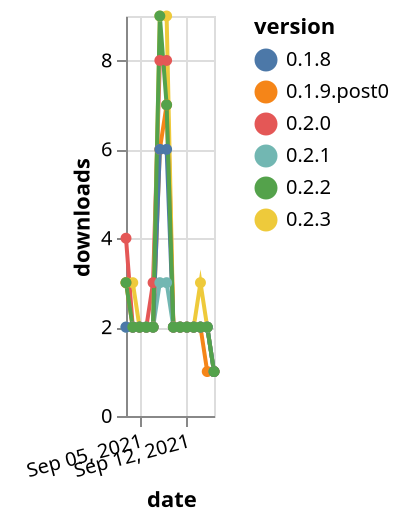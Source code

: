 {"$schema": "https://vega.github.io/schema/vega-lite/v5.json", "description": "A simple bar chart with embedded data.", "data": {"values": [{"date": "2021-09-03", "total": 3846, "delta": 4, "version": "0.2.0"}, {"date": "2021-09-04", "total": 3848, "delta": 2, "version": "0.2.0"}, {"date": "2021-09-05", "total": 3850, "delta": 2, "version": "0.2.0"}, {"date": "2021-09-06", "total": 3852, "delta": 2, "version": "0.2.0"}, {"date": "2021-09-07", "total": 3855, "delta": 3, "version": "0.2.0"}, {"date": "2021-09-08", "total": 3863, "delta": 8, "version": "0.2.0"}, {"date": "2021-09-09", "total": 3871, "delta": 8, "version": "0.2.0"}, {"date": "2021-09-10", "total": 3873, "delta": 2, "version": "0.2.0"}, {"date": "2021-09-11", "total": 3875, "delta": 2, "version": "0.2.0"}, {"date": "2021-09-12", "total": 3877, "delta": 2, "version": "0.2.0"}, {"date": "2021-09-13", "total": 3879, "delta": 2, "version": "0.2.0"}, {"date": "2021-09-14", "total": 3881, "delta": 2, "version": "0.2.0"}, {"date": "2021-09-15", "total": 3883, "delta": 2, "version": "0.2.0"}, {"date": "2021-09-16", "total": 3884, "delta": 1, "version": "0.2.0"}, {"date": "2021-09-03", "total": 1012, "delta": 3, "version": "0.2.3"}, {"date": "2021-09-04", "total": 1015, "delta": 3, "version": "0.2.3"}, {"date": "2021-09-05", "total": 1017, "delta": 2, "version": "0.2.3"}, {"date": "2021-09-06", "total": 1019, "delta": 2, "version": "0.2.3"}, {"date": "2021-09-07", "total": 1021, "delta": 2, "version": "0.2.3"}, {"date": "2021-09-08", "total": 1030, "delta": 9, "version": "0.2.3"}, {"date": "2021-09-09", "total": 1039, "delta": 9, "version": "0.2.3"}, {"date": "2021-09-10", "total": 1041, "delta": 2, "version": "0.2.3"}, {"date": "2021-09-11", "total": 1043, "delta": 2, "version": "0.2.3"}, {"date": "2021-09-12", "total": 1045, "delta": 2, "version": "0.2.3"}, {"date": "2021-09-13", "total": 1047, "delta": 2, "version": "0.2.3"}, {"date": "2021-09-14", "total": 1050, "delta": 3, "version": "0.2.3"}, {"date": "2021-09-15", "total": 1052, "delta": 2, "version": "0.2.3"}, {"date": "2021-09-16", "total": 1053, "delta": 1, "version": "0.2.3"}, {"date": "2021-09-03", "total": 1790, "delta": 2, "version": "0.2.1"}, {"date": "2021-09-04", "total": 1792, "delta": 2, "version": "0.2.1"}, {"date": "2021-09-05", "total": 1794, "delta": 2, "version": "0.2.1"}, {"date": "2021-09-06", "total": 1796, "delta": 2, "version": "0.2.1"}, {"date": "2021-09-07", "total": 1798, "delta": 2, "version": "0.2.1"}, {"date": "2021-09-08", "total": 1801, "delta": 3, "version": "0.2.1"}, {"date": "2021-09-09", "total": 1804, "delta": 3, "version": "0.2.1"}, {"date": "2021-09-10", "total": 1806, "delta": 2, "version": "0.2.1"}, {"date": "2021-09-11", "total": 1808, "delta": 2, "version": "0.2.1"}, {"date": "2021-09-12", "total": 1810, "delta": 2, "version": "0.2.1"}, {"date": "2021-09-13", "total": 1812, "delta": 2, "version": "0.2.1"}, {"date": "2021-09-14", "total": 1814, "delta": 2, "version": "0.2.1"}, {"date": "2021-09-15", "total": 1816, "delta": 2, "version": "0.2.1"}, {"date": "2021-09-16", "total": 1817, "delta": 1, "version": "0.2.1"}, {"date": "2021-09-03", "total": 3932, "delta": 3, "version": "0.1.9.post0"}, {"date": "2021-09-04", "total": 3934, "delta": 2, "version": "0.1.9.post0"}, {"date": "2021-09-05", "total": 3936, "delta": 2, "version": "0.1.9.post0"}, {"date": "2021-09-06", "total": 3938, "delta": 2, "version": "0.1.9.post0"}, {"date": "2021-09-07", "total": 3940, "delta": 2, "version": "0.1.9.post0"}, {"date": "2021-09-08", "total": 3946, "delta": 6, "version": "0.1.9.post0"}, {"date": "2021-09-09", "total": 3953, "delta": 7, "version": "0.1.9.post0"}, {"date": "2021-09-10", "total": 3955, "delta": 2, "version": "0.1.9.post0"}, {"date": "2021-09-11", "total": 3957, "delta": 2, "version": "0.1.9.post0"}, {"date": "2021-09-12", "total": 3959, "delta": 2, "version": "0.1.9.post0"}, {"date": "2021-09-13", "total": 3961, "delta": 2, "version": "0.1.9.post0"}, {"date": "2021-09-14", "total": 3963, "delta": 2, "version": "0.1.9.post0"}, {"date": "2021-09-15", "total": 3964, "delta": 1, "version": "0.1.9.post0"}, {"date": "2021-09-16", "total": 3965, "delta": 1, "version": "0.1.9.post0"}, {"date": "2021-09-03", "total": 3913, "delta": 2, "version": "0.1.8"}, {"date": "2021-09-04", "total": 3915, "delta": 2, "version": "0.1.8"}, {"date": "2021-09-05", "total": 3917, "delta": 2, "version": "0.1.8"}, {"date": "2021-09-06", "total": 3919, "delta": 2, "version": "0.1.8"}, {"date": "2021-09-07", "total": 3921, "delta": 2, "version": "0.1.8"}, {"date": "2021-09-08", "total": 3927, "delta": 6, "version": "0.1.8"}, {"date": "2021-09-09", "total": 3933, "delta": 6, "version": "0.1.8"}, {"date": "2021-09-10", "total": 3935, "delta": 2, "version": "0.1.8"}, {"date": "2021-09-11", "total": 3937, "delta": 2, "version": "0.1.8"}, {"date": "2021-09-12", "total": 3939, "delta": 2, "version": "0.1.8"}, {"date": "2021-09-13", "total": 3941, "delta": 2, "version": "0.1.8"}, {"date": "2021-09-14", "total": 3943, "delta": 2, "version": "0.1.8"}, {"date": "2021-09-15", "total": 3945, "delta": 2, "version": "0.1.8"}, {"date": "2021-09-16", "total": 3946, "delta": 1, "version": "0.1.8"}, {"date": "2021-09-03", "total": 2267, "delta": 3, "version": "0.2.2"}, {"date": "2021-09-04", "total": 2269, "delta": 2, "version": "0.2.2"}, {"date": "2021-09-05", "total": 2271, "delta": 2, "version": "0.2.2"}, {"date": "2021-09-06", "total": 2273, "delta": 2, "version": "0.2.2"}, {"date": "2021-09-07", "total": 2275, "delta": 2, "version": "0.2.2"}, {"date": "2021-09-08", "total": 2284, "delta": 9, "version": "0.2.2"}, {"date": "2021-09-09", "total": 2291, "delta": 7, "version": "0.2.2"}, {"date": "2021-09-10", "total": 2293, "delta": 2, "version": "0.2.2"}, {"date": "2021-09-11", "total": 2295, "delta": 2, "version": "0.2.2"}, {"date": "2021-09-12", "total": 2297, "delta": 2, "version": "0.2.2"}, {"date": "2021-09-13", "total": 2299, "delta": 2, "version": "0.2.2"}, {"date": "2021-09-14", "total": 2301, "delta": 2, "version": "0.2.2"}, {"date": "2021-09-15", "total": 2303, "delta": 2, "version": "0.2.2"}, {"date": "2021-09-16", "total": 2304, "delta": 1, "version": "0.2.2"}]}, "width": "container", "mark": {"type": "line", "point": {"filled": true}}, "encoding": {"x": {"field": "date", "type": "temporal", "timeUnit": "yearmonthdate", "title": "date", "axis": {"labelAngle": -15}}, "y": {"field": "delta", "type": "quantitative", "title": "downloads"}, "color": {"field": "version", "type": "nominal"}, "tooltip": {"field": "delta"}}}